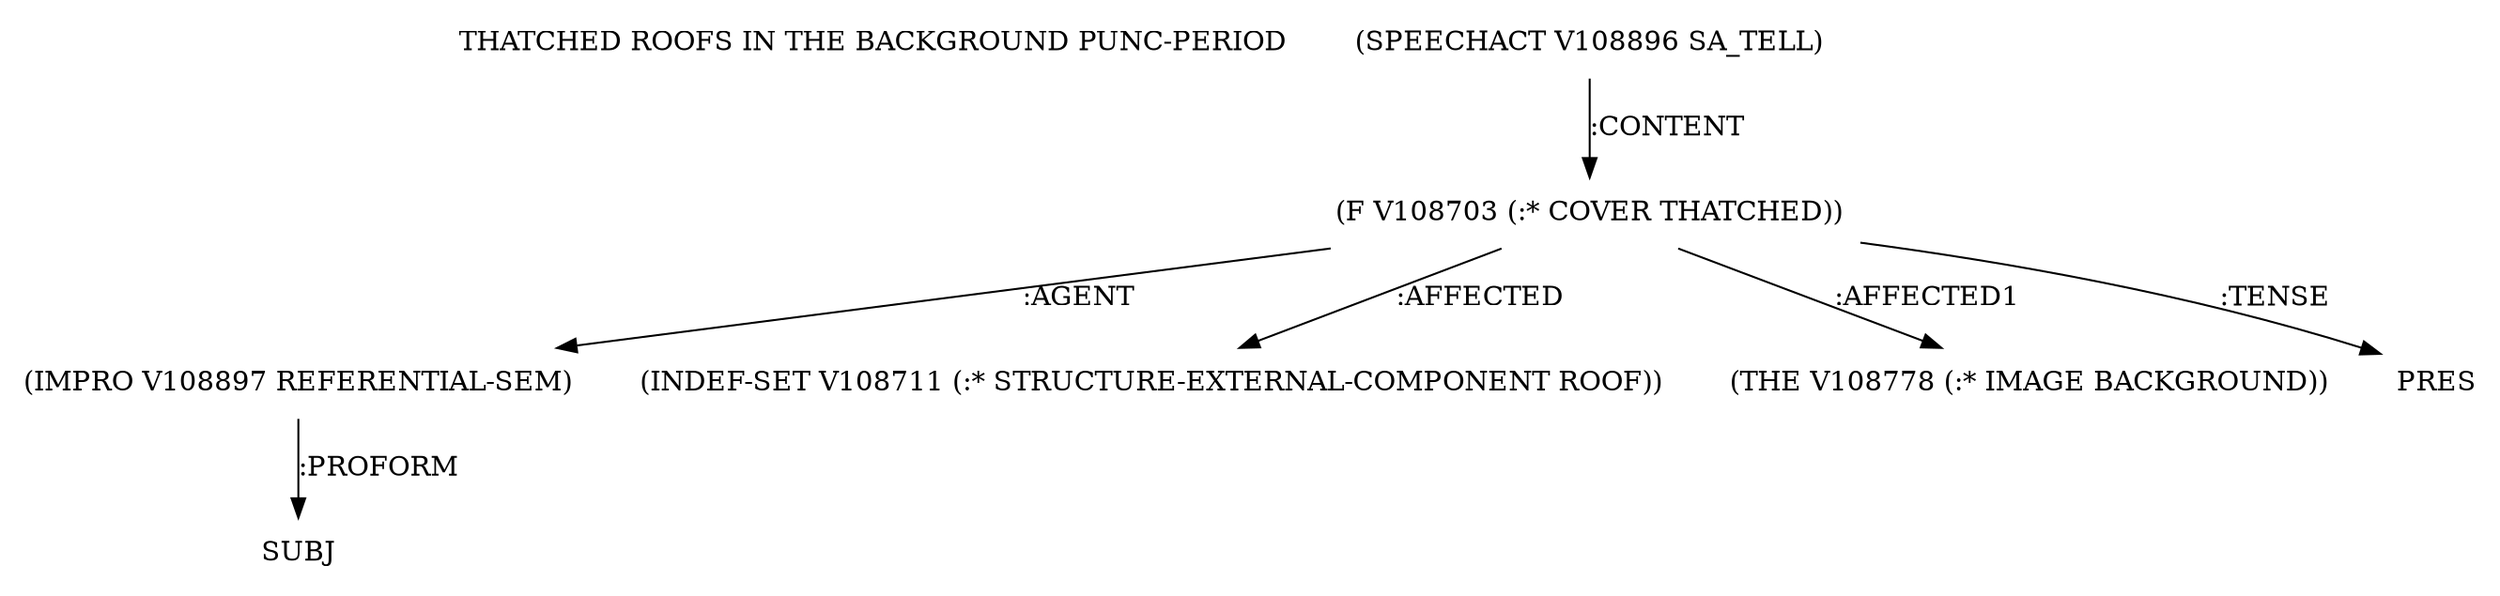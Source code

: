 digraph Terms {
  node [shape=none]
  "THATCHED ROOFS IN THE BACKGROUND PUNC-PERIOD"
  "V108896" [label="(SPEECHACT V108896 SA_TELL)"]
  "V108896" -> "V108703" [label=":CONTENT"]
  "V108703" [label="(F V108703 (:* COVER THATCHED))"]
  "V108703" -> "V108897" [label=":AGENT"]
  "V108703" -> "V108711" [label=":AFFECTED"]
  "V108703" -> "V108778" [label=":AFFECTED1"]
  "V108703" -> "NT109224" [label=":TENSE"]
  "NT109224" [label="PRES"]
  "V108897" [label="(IMPRO V108897 REFERENTIAL-SEM)"]
  "V108897" -> "NT109225" [label=":PROFORM"]
  "NT109225" [label="SUBJ"]
  "V108711" [label="(INDEF-SET V108711 (:* STRUCTURE-EXTERNAL-COMPONENT ROOF))"]
  "V108778" [label="(THE V108778 (:* IMAGE BACKGROUND))"]
}
